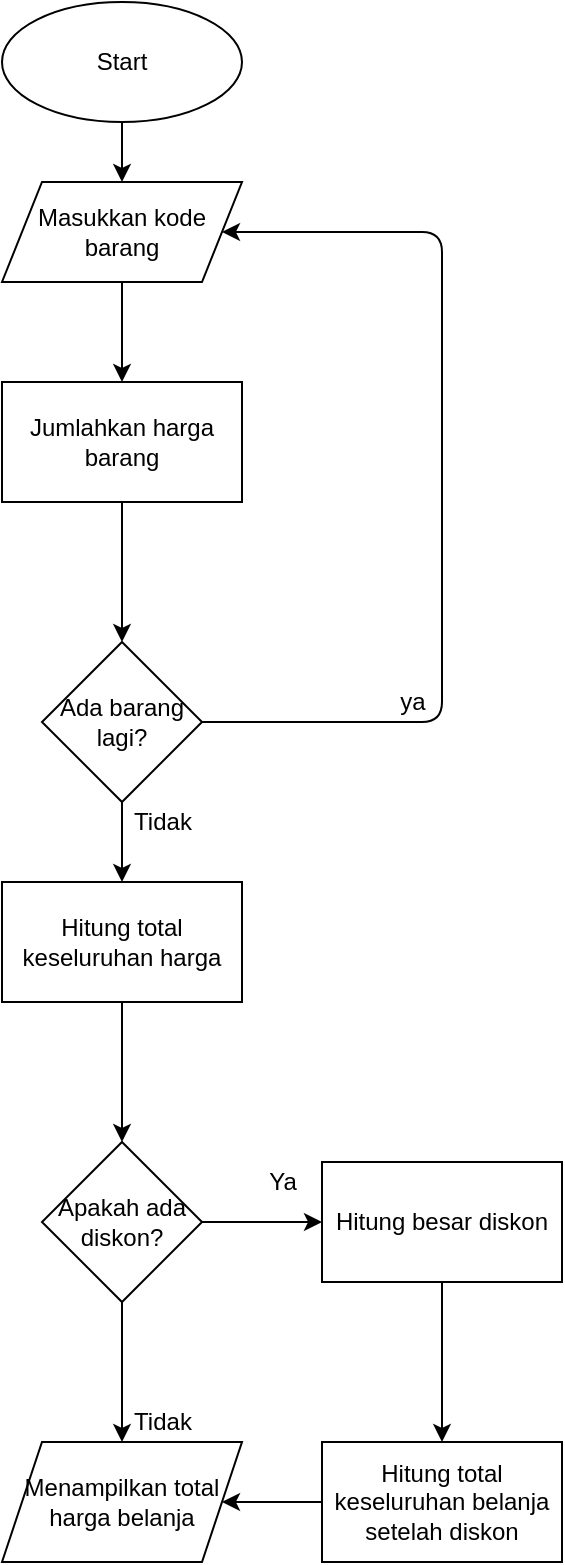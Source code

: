 <mxfile>
    <diagram id="AMTsAZ496Q9VpqLua_Oq" name="Page-1">
        <mxGraphModel dx="650" dy="313" grid="1" gridSize="10" guides="1" tooltips="1" connect="1" arrows="1" fold="1" page="1" pageScale="1" pageWidth="850" pageHeight="1100" math="0" shadow="0">
            <root>
                <mxCell id="0"/>
                <mxCell id="1" parent="0"/>
                <mxCell id="18" value="" style="edgeStyle=none;html=1;" edge="1" parent="1" source="2" target="3">
                    <mxGeometry relative="1" as="geometry"/>
                </mxCell>
                <mxCell id="2" value="Start" style="ellipse;whiteSpace=wrap;html=1;" vertex="1" parent="1">
                    <mxGeometry x="260" y="40" width="120" height="60" as="geometry"/>
                </mxCell>
                <mxCell id="20" value="" style="edgeStyle=none;html=1;" edge="1" parent="1" source="3" target="19">
                    <mxGeometry relative="1" as="geometry"/>
                </mxCell>
                <mxCell id="3" value="Masukkan kode barang" style="shape=parallelogram;perimeter=parallelogramPerimeter;whiteSpace=wrap;html=1;fixedSize=1;" vertex="1" parent="1">
                    <mxGeometry x="260" y="130" width="120" height="50" as="geometry"/>
                </mxCell>
                <mxCell id="22" value="" style="edgeStyle=none;html=1;" edge="1" parent="1" source="19" target="21">
                    <mxGeometry relative="1" as="geometry"/>
                </mxCell>
                <mxCell id="19" value="Jumlahkan harga barang" style="whiteSpace=wrap;html=1;" vertex="1" parent="1">
                    <mxGeometry x="260" y="230" width="120" height="60" as="geometry"/>
                </mxCell>
                <mxCell id="23" style="edgeStyle=none;html=1;exitX=1;exitY=0.5;exitDx=0;exitDy=0;entryX=1;entryY=0.5;entryDx=0;entryDy=0;" edge="1" parent="1" source="21" target="3">
                    <mxGeometry relative="1" as="geometry">
                        <Array as="points">
                            <mxPoint x="480" y="400"/>
                            <mxPoint x="480" y="155"/>
                        </Array>
                    </mxGeometry>
                </mxCell>
                <mxCell id="26" value="" style="edgeStyle=none;html=1;" edge="1" parent="1" source="21" target="25">
                    <mxGeometry relative="1" as="geometry"/>
                </mxCell>
                <mxCell id="21" value="Ada barang lagi?" style="rhombus;whiteSpace=wrap;html=1;" vertex="1" parent="1">
                    <mxGeometry x="280" y="360" width="80" height="80" as="geometry"/>
                </mxCell>
                <mxCell id="24" value="ya" style="text;html=1;align=center;verticalAlign=middle;resizable=0;points=[];autosize=1;strokeColor=none;fillColor=none;" vertex="1" parent="1">
                    <mxGeometry x="450" y="380" width="30" height="20" as="geometry"/>
                </mxCell>
                <mxCell id="41" value="" style="edgeStyle=none;html=1;" edge="1" parent="1" source="25" target="40">
                    <mxGeometry relative="1" as="geometry"/>
                </mxCell>
                <mxCell id="25" value="Hitung total keseluruhan harga" style="whiteSpace=wrap;html=1;" vertex="1" parent="1">
                    <mxGeometry x="260" y="480" width="120" height="60" as="geometry"/>
                </mxCell>
                <mxCell id="39" value="Tidak" style="text;html=1;align=center;verticalAlign=middle;resizable=0;points=[];autosize=1;strokeColor=none;fillColor=none;" vertex="1" parent="1">
                    <mxGeometry x="320" y="440" width="40" height="20" as="geometry"/>
                </mxCell>
                <mxCell id="43" value="" style="edgeStyle=none;html=1;" edge="1" parent="1" source="40" target="42">
                    <mxGeometry relative="1" as="geometry"/>
                </mxCell>
                <mxCell id="48" value="" style="edgeStyle=none;html=1;" edge="1" parent="1" source="40" target="47">
                    <mxGeometry relative="1" as="geometry"/>
                </mxCell>
                <mxCell id="40" value="Apakah ada diskon?" style="rhombus;whiteSpace=wrap;html=1;" vertex="1" parent="1">
                    <mxGeometry x="280" y="610" width="80" height="80" as="geometry"/>
                </mxCell>
                <mxCell id="51" value="" style="edgeStyle=none;html=1;" edge="1" parent="1" source="42" target="50">
                    <mxGeometry relative="1" as="geometry"/>
                </mxCell>
                <mxCell id="42" value="Hitung besar diskon" style="whiteSpace=wrap;html=1;" vertex="1" parent="1">
                    <mxGeometry x="420" y="620" width="120" height="60" as="geometry"/>
                </mxCell>
                <mxCell id="44" value="Ya" style="text;html=1;align=center;verticalAlign=middle;resizable=0;points=[];autosize=1;strokeColor=none;fillColor=none;" vertex="1" parent="1">
                    <mxGeometry x="385" y="620" width="30" height="20" as="geometry"/>
                </mxCell>
                <mxCell id="47" value="Menampilkan total harga belanja" style="shape=parallelogram;perimeter=parallelogramPerimeter;whiteSpace=wrap;html=1;fixedSize=1;" vertex="1" parent="1">
                    <mxGeometry x="260" y="760" width="120" height="60" as="geometry"/>
                </mxCell>
                <mxCell id="49" value="Tidak" style="text;html=1;align=center;verticalAlign=middle;resizable=0;points=[];autosize=1;strokeColor=none;fillColor=none;" vertex="1" parent="1">
                    <mxGeometry x="320" y="740" width="40" height="20" as="geometry"/>
                </mxCell>
                <mxCell id="52" value="" style="edgeStyle=none;html=1;entryX=1;entryY=0.5;entryDx=0;entryDy=0;" edge="1" parent="1" source="50" target="47">
                    <mxGeometry relative="1" as="geometry"/>
                </mxCell>
                <mxCell id="50" value="Hitung total keseluruhan belanja setelah diskon" style="whiteSpace=wrap;html=1;" vertex="1" parent="1">
                    <mxGeometry x="420" y="760" width="120" height="60" as="geometry"/>
                </mxCell>
            </root>
        </mxGraphModel>
    </diagram>
</mxfile>
